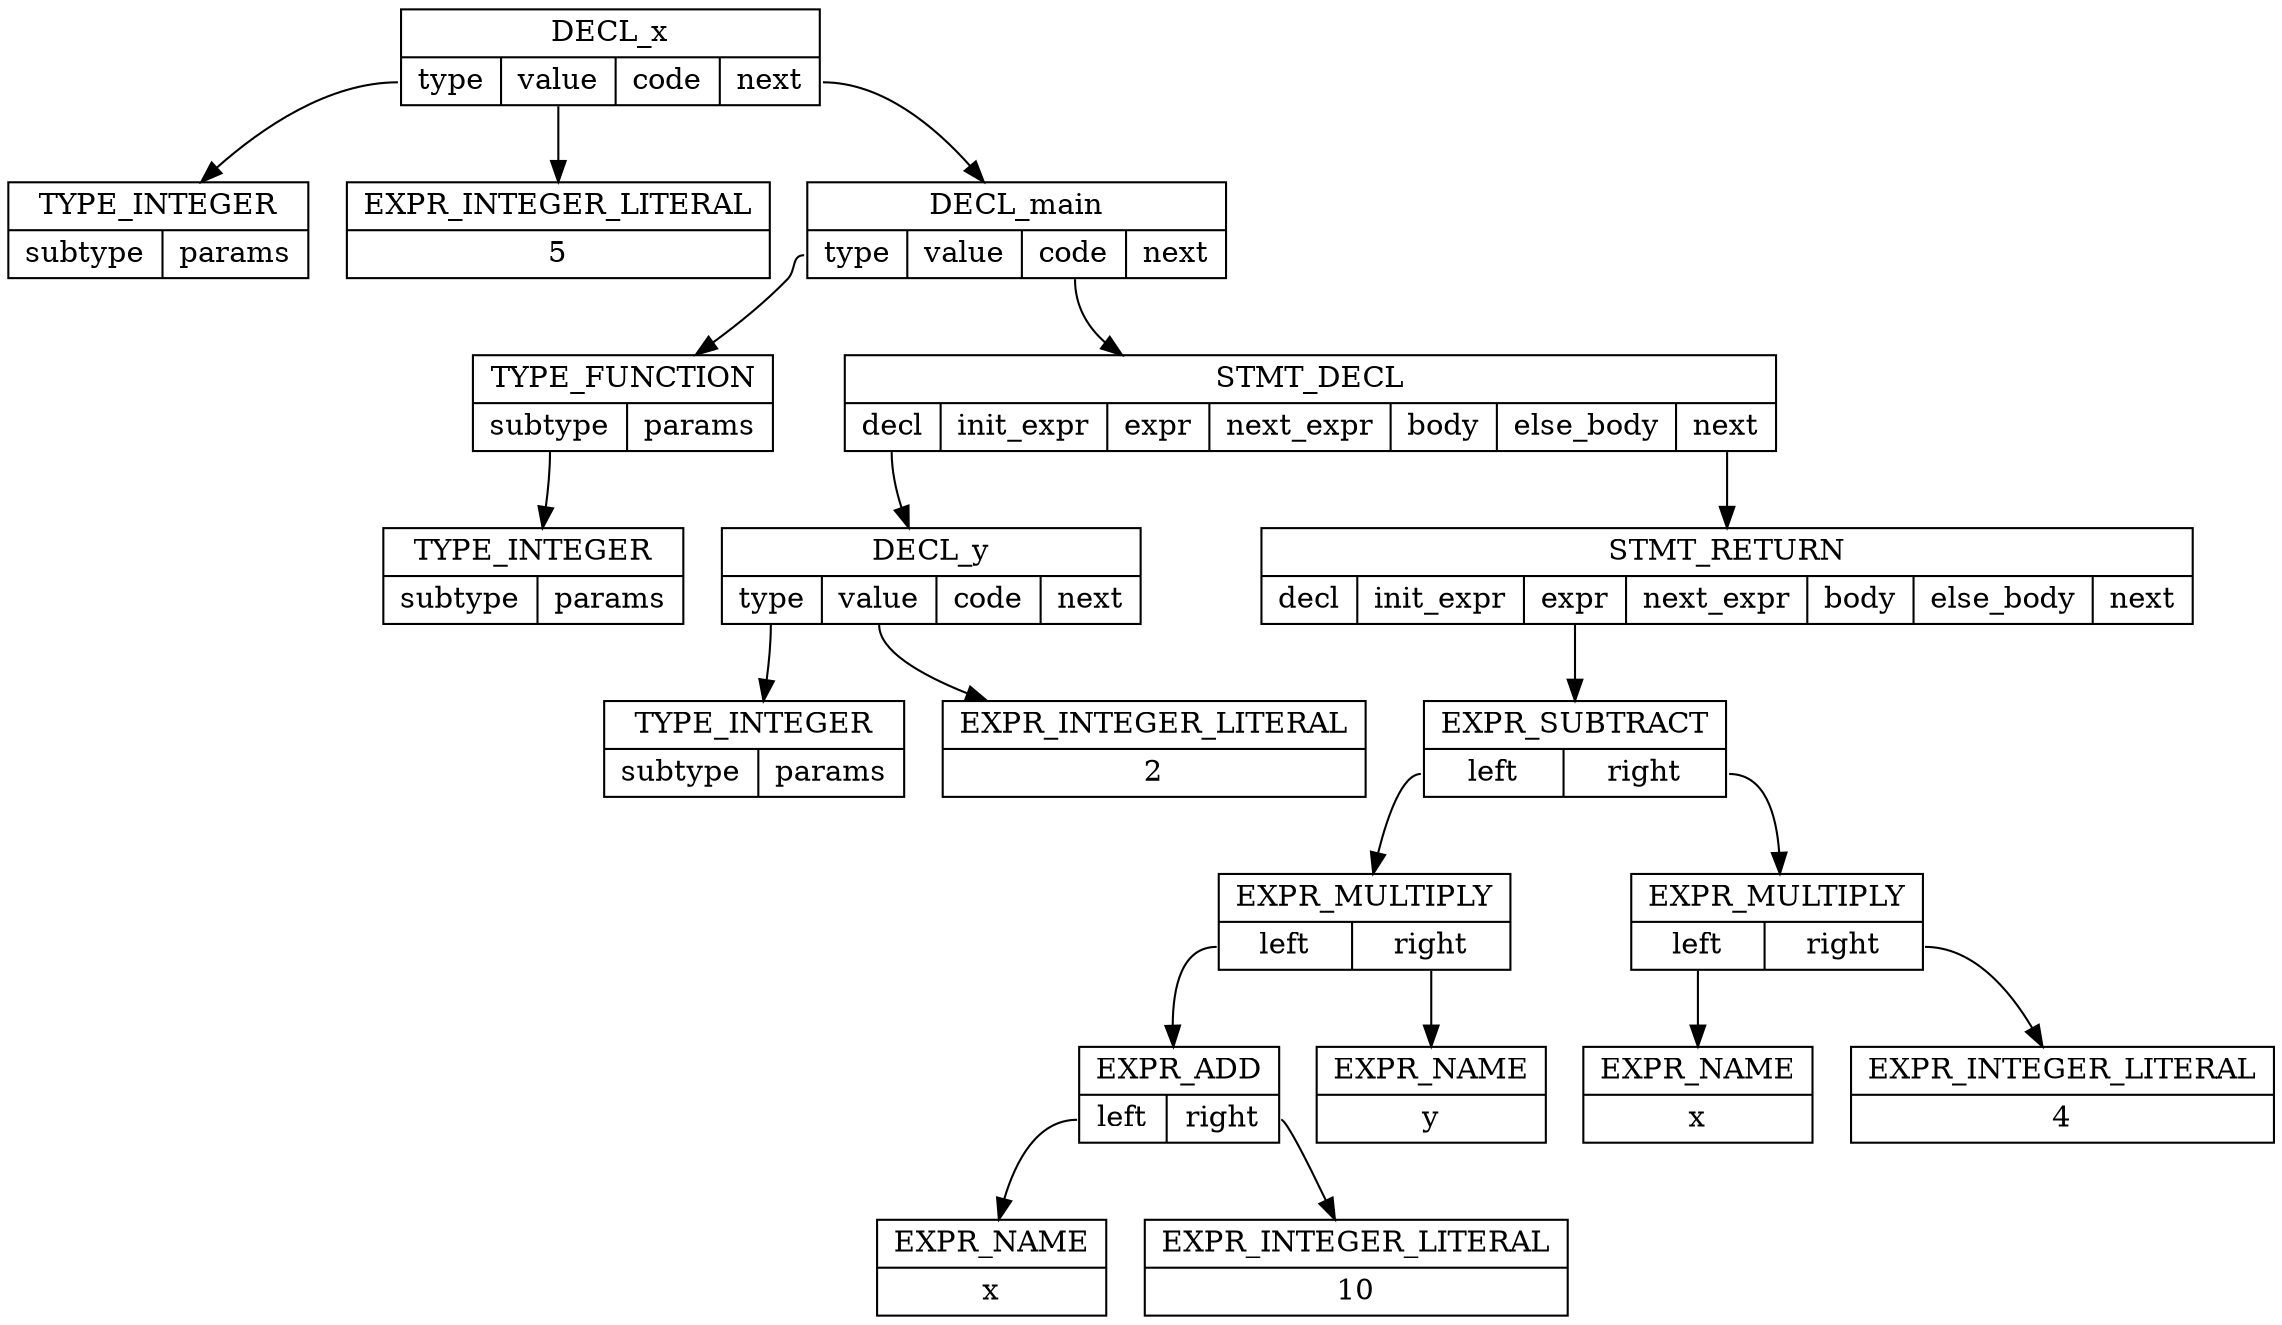 digraph AST {

node [shape=record]

DECL_0 [label="{DECL_x | { <type> type | <value> value | <code> code | <next> next }}"];

TYPE_1 [label="{TYPE_INTEGER| { <subtype> subtype | <params> params}}"];

DECL_0:type -> TYPE_1;

EXPR_1 [label="{EXPR_INTEGER_LITERAL | { 5 }}"];

DECL_0:value -> EXPR_1;

DECL_0:next -> DECL_2;

DECL_2 [label="{DECL_main | { <type> type | <value> value | <code> code | <next> next }}"];

TYPE_3 [label="{TYPE_FUNCTION| { <subtype> subtype | <params> params}}"];

SUBTYPE_3 [label="{TYPE_INTEGER | { <subtype> subtype | <params> params }}"];

TYPE_3:subtype -> SUBTYPE_3;

DECL_2:type -> TYPE_3;

STMT_4 [label="{STMT_DECL | { <decl> decl | <init_expr> init_expr | <expr> expr | <next_expr> next_expr | <body> body | <else_body> else_body | <next> next }}"];

DECL_5 [label="{DECL_y | { <type> type | <value> value | <code> code | <next> next }}"];

TYPE_6 [label="{TYPE_INTEGER| { <subtype> subtype | <params> params}}"];

DECL_5:type -> TYPE_6;

EXPR_6 [label="{EXPR_INTEGER_LITERAL | { 2 }}"];

DECL_5:value -> EXPR_6;

STMT_4:decl -> DECL_5;

STMT_7 [label="{STMT_RETURN | { <decl> decl | <init_expr> init_expr | <expr> expr | <next_expr> next_expr | <body> body | <else_body> else_body | <next> next }}"];

EXPR_8 [label="{EXPR_SUBTRACT | { <left> left | <right> right }}"];

EXPR_9 [label="{EXPR_MULTIPLY | { <left> left | <right> right }}"];

EXPR_10 [label="{EXPR_ADD | { <left> left | <right> right }}"];

EXPR_11 [label="{EXPR_NAME | { x }}"];

EXPR_10:left -> EXPR_11;

EXPR_12 [label="{EXPR_INTEGER_LITERAL | { 10 }}"];

EXPR_10:right -> EXPR_12;

EXPR_9:left -> EXPR_10;

EXPR_13 [label="{EXPR_NAME | { y }}"];

EXPR_9:right -> EXPR_13;

EXPR_8:left -> EXPR_9;

EXPR_14 [label="{EXPR_MULTIPLY | { <left> left | <right> right }}"];

EXPR_15 [label="{EXPR_NAME | { x }}"];

EXPR_14:left -> EXPR_15;

EXPR_16 [label="{EXPR_INTEGER_LITERAL | { 4 }}"];

EXPR_14:right -> EXPR_16;

EXPR_8:right -> EXPR_14;

STMT_7:expr -> EXPR_8;

STMT_4:next -> STMT_7;

DECL_2:code -> STMT_4;

}

